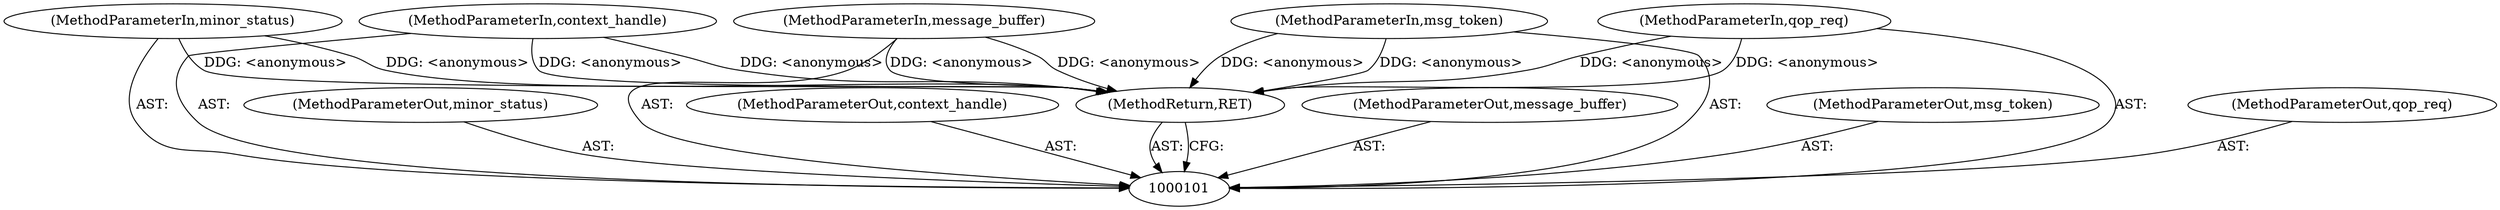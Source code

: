 digraph "0_krb5_56f7b1bc95a2a3eeb420e069e7655fb181ade5cf_10" {
"1000108" [label="(MethodReturn,RET)"];
"1000102" [label="(MethodParameterIn,minor_status)"];
"1000123" [label="(MethodParameterOut,minor_status)"];
"1000103" [label="(MethodParameterIn,context_handle)"];
"1000124" [label="(MethodParameterOut,context_handle)"];
"1000105" [label="(MethodParameterIn,message_buffer)"];
"1000126" [label="(MethodParameterOut,message_buffer)"];
"1000106" [label="(MethodParameterIn,msg_token)"];
"1000127" [label="(MethodParameterOut,msg_token)"];
"1000104" [label="(MethodParameterIn,qop_req)"];
"1000125" [label="(MethodParameterOut,qop_req)"];
"1000108" -> "1000101"  [label="AST: "];
"1000108" -> "1000101"  [label="CFG: "];
"1000104" -> "1000108"  [label="DDG: <anonymous>"];
"1000105" -> "1000108"  [label="DDG: <anonymous>"];
"1000103" -> "1000108"  [label="DDG: <anonymous>"];
"1000102" -> "1000108"  [label="DDG: <anonymous>"];
"1000106" -> "1000108"  [label="DDG: <anonymous>"];
"1000102" -> "1000101"  [label="AST: "];
"1000102" -> "1000108"  [label="DDG: <anonymous>"];
"1000123" -> "1000101"  [label="AST: "];
"1000103" -> "1000101"  [label="AST: "];
"1000103" -> "1000108"  [label="DDG: <anonymous>"];
"1000124" -> "1000101"  [label="AST: "];
"1000105" -> "1000101"  [label="AST: "];
"1000105" -> "1000108"  [label="DDG: <anonymous>"];
"1000126" -> "1000101"  [label="AST: "];
"1000106" -> "1000101"  [label="AST: "];
"1000106" -> "1000108"  [label="DDG: <anonymous>"];
"1000127" -> "1000101"  [label="AST: "];
"1000104" -> "1000101"  [label="AST: "];
"1000104" -> "1000108"  [label="DDG: <anonymous>"];
"1000125" -> "1000101"  [label="AST: "];
}
